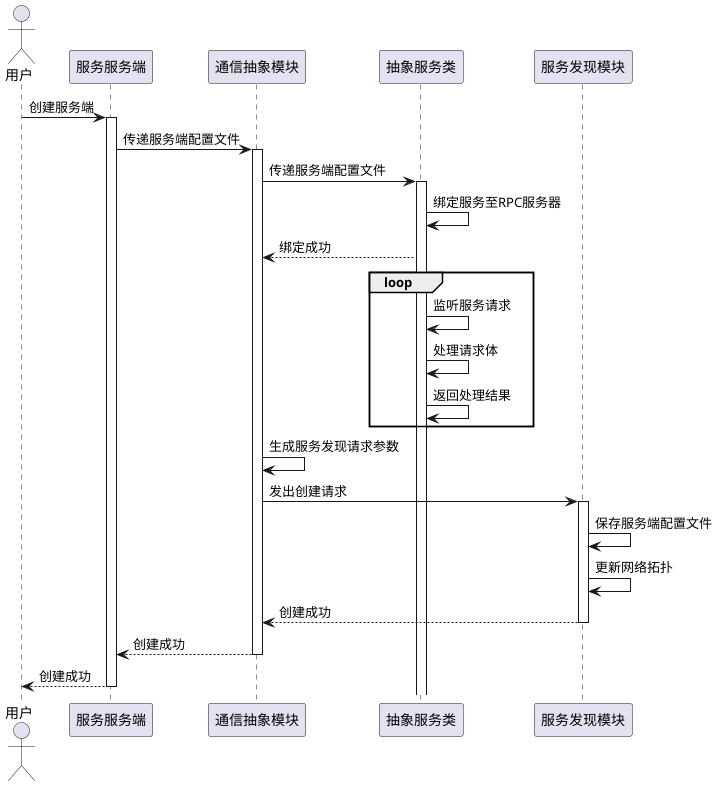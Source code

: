 skinparam style strictuml
@startuml
actor 用户
用户 -> 服务服务端 : 创建服务端
activate 服务服务端
服务服务端 -> 通信抽象模块 : 传递服务端配置文件
activate 通信抽象模块
通信抽象模块 -> 抽象服务类 : 传递服务端配置文件
activate 抽象服务类
抽象服务类 -> 抽象服务类 : 绑定服务至RPC服务器
抽象服务类 --> 通信抽象模块 : 绑定成功
loop 
    抽象服务类 -> 抽象服务类 : 监听服务请求
    抽象服务类 -> 抽象服务类 : 处理请求体
    抽象服务类 -> 抽象服务类 : 返回处理结果
end

通信抽象模块 -> 通信抽象模块 : 生成服务发现请求参数
通信抽象模块 -> 服务发现模块 : 发出创建请求
activate 服务发现模块
服务发现模块 -> 服务发现模块 : 保存服务端配置文件
服务发现模块 -> 服务发现模块 : 更新网络拓扑
服务发现模块 --> 通信抽象模块 -- : 创建成功
通信抽象模块 --> 服务服务端 -- : 创建成功
服务服务端 --> 用户 -- : 创建成功




@enduml